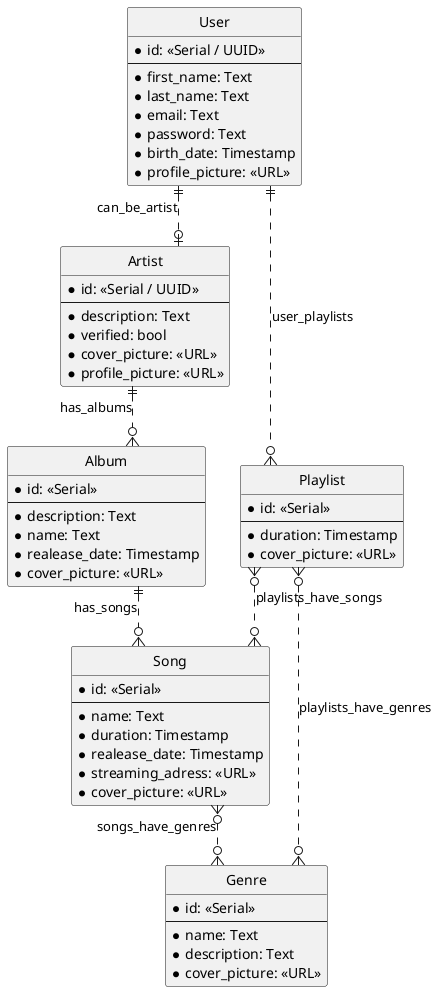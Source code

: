 @startuml spotify

hide circle

skinparam Linetype ortho
entity User {
    * id: <<Serial / UUID>>
    ---
    * first_name: Text
    * last_name: Text
    * email: Text
    * password: Text
    * birth_date: Timestamp
    * profile_picture: <<URL>>
}

entity Artist {
    * id: <<Serial / UUID>>
    ---
    * description: Text
    * verified: bool
    * cover_picture: <<URL>>
    * profile_picture: <<URL>>
}

entity Album {
    * id: <<Serial>>
    ---
    * description: Text
    * name: Text
    * realease_date: Timestamp
    * cover_picture: <<URL>>
}

entity Playlist {
    * id: <<Serial>>
    ---
    * duration: Timestamp
    * cover_picture: <<URL>>
}

entity Song {
    * id: <<Serial>>
    ---
    * name: Text
    * duration: Timestamp
    * realease_date: Timestamp
    * streaming_adress: <<URL>>
    * cover_picture: <<URL>>
}

entity Genre {
    * id: <<Serial>>
    ---
    * name: Text
    * description: Text
    * cover_picture: <<URL>>
}

Artist ||..o{ Album : has_albums
User ||..o| Artist : can_be_artist
Album ||..o{ Song : has_songs
Song }o..o{ Genre : songs_have_genres
User ||..o{ Playlist : user_playlists
Playlist }o..o{ Genre : playlists_have_genres
Playlist }o..o{ Song : playlists_have_songs

@endtuml